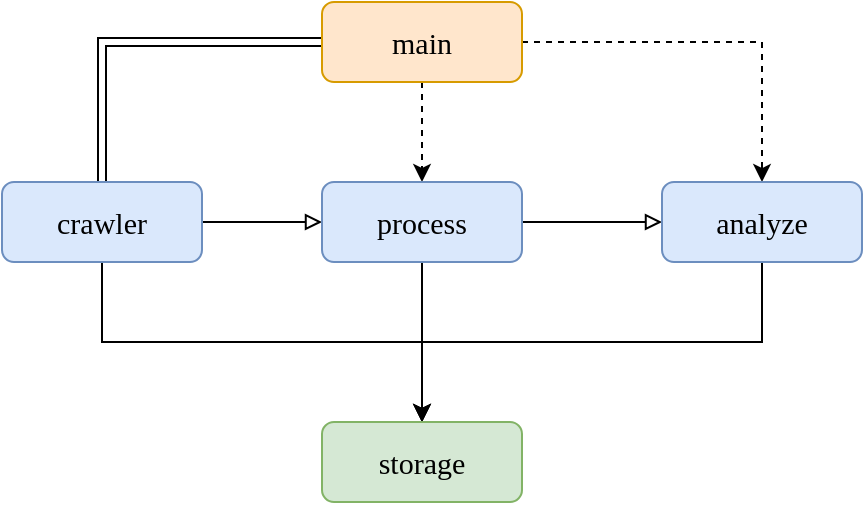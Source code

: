 <mxfile version="20.7.4" type="device"><diagram id="sVqybR4emraxO5NNiL1B" name="第 1 页"><mxGraphModel dx="1037" dy="704" grid="1" gridSize="10" guides="1" tooltips="1" connect="1" arrows="1" fold="1" page="1" pageScale="1" pageWidth="827" pageHeight="1169" math="0" shadow="0"><root><mxCell id="0"/><mxCell id="1" parent="0"/><mxCell id="TkYl-GC2LhYlBb9TdH5k-7" style="edgeStyle=orthogonalEdgeStyle;rounded=0;orthogonalLoop=1;jettySize=auto;html=1;exitX=0;exitY=0.5;exitDx=0;exitDy=0;entryX=0.5;entryY=0;entryDx=0;entryDy=0;fontFamily=Comic Sans MS;fontSize=15;shape=link;strokeWidth=1;" edge="1" parent="1" source="TkYl-GC2LhYlBb9TdH5k-1" target="TkYl-GC2LhYlBb9TdH5k-2"><mxGeometry relative="1" as="geometry"/></mxCell><mxCell id="TkYl-GC2LhYlBb9TdH5k-16" style="edgeStyle=orthogonalEdgeStyle;rounded=0;orthogonalLoop=1;jettySize=auto;html=1;exitX=0.5;exitY=1;exitDx=0;exitDy=0;entryX=0.5;entryY=0;entryDx=0;entryDy=0;fontFamily=Comic Sans MS;fontSize=15;dashed=1;" edge="1" parent="1" source="TkYl-GC2LhYlBb9TdH5k-1" target="TkYl-GC2LhYlBb9TdH5k-3"><mxGeometry relative="1" as="geometry"/></mxCell><mxCell id="TkYl-GC2LhYlBb9TdH5k-17" style="edgeStyle=orthogonalEdgeStyle;rounded=0;orthogonalLoop=1;jettySize=auto;html=1;exitX=1;exitY=0.5;exitDx=0;exitDy=0;entryX=0.5;entryY=0;entryDx=0;entryDy=0;dashed=1;fontFamily=Comic Sans MS;fontSize=15;" edge="1" parent="1" source="TkYl-GC2LhYlBb9TdH5k-1" target="TkYl-GC2LhYlBb9TdH5k-5"><mxGeometry relative="1" as="geometry"/></mxCell><mxCell id="TkYl-GC2LhYlBb9TdH5k-1" value="&lt;font style=&quot;font-size: 15px;&quot;&gt;main&lt;/font&gt;" style="rounded=1;whiteSpace=wrap;html=1;fillColor=#ffe6cc;strokeColor=#d79b00;fontFamily=Comic Sans MS;fontSize=15;" vertex="1" parent="1"><mxGeometry x="300" y="150" width="100" height="40" as="geometry"/></mxCell><mxCell id="TkYl-GC2LhYlBb9TdH5k-4" value="" style="edgeStyle=orthogonalEdgeStyle;rounded=0;orthogonalLoop=1;jettySize=auto;html=1;fontFamily=Comic Sans MS;fontSize=15;endArrow=block;endFill=0;" edge="1" parent="1" source="TkYl-GC2LhYlBb9TdH5k-2" target="TkYl-GC2LhYlBb9TdH5k-3"><mxGeometry relative="1" as="geometry"/></mxCell><mxCell id="TkYl-GC2LhYlBb9TdH5k-13" style="edgeStyle=orthogonalEdgeStyle;rounded=0;orthogonalLoop=1;jettySize=auto;html=1;exitX=0.5;exitY=1;exitDx=0;exitDy=0;entryX=0.5;entryY=0;entryDx=0;entryDy=0;fontFamily=Comic Sans MS;fontSize=15;" edge="1" parent="1" source="TkYl-GC2LhYlBb9TdH5k-2" target="TkYl-GC2LhYlBb9TdH5k-11"><mxGeometry relative="1" as="geometry"/></mxCell><mxCell id="TkYl-GC2LhYlBb9TdH5k-2" value="&lt;font style=&quot;font-size: 15px;&quot;&gt;crawler&lt;/font&gt;" style="rounded=1;whiteSpace=wrap;html=1;fillColor=#dae8fc;strokeColor=#6c8ebf;fontFamily=Comic Sans MS;fontSize=15;" vertex="1" parent="1"><mxGeometry x="140" y="240" width="100" height="40" as="geometry"/></mxCell><mxCell id="TkYl-GC2LhYlBb9TdH5k-6" value="" style="edgeStyle=orthogonalEdgeStyle;rounded=0;orthogonalLoop=1;jettySize=auto;html=1;fontFamily=Comic Sans MS;fontSize=15;endArrow=block;endFill=0;" edge="1" parent="1" source="TkYl-GC2LhYlBb9TdH5k-3" target="TkYl-GC2LhYlBb9TdH5k-5"><mxGeometry relative="1" as="geometry"/></mxCell><mxCell id="TkYl-GC2LhYlBb9TdH5k-14" style="edgeStyle=orthogonalEdgeStyle;rounded=0;orthogonalLoop=1;jettySize=auto;html=1;exitX=0.5;exitY=1;exitDx=0;exitDy=0;entryX=0.5;entryY=0;entryDx=0;entryDy=0;fontFamily=Comic Sans MS;fontSize=15;" edge="1" parent="1" source="TkYl-GC2LhYlBb9TdH5k-3" target="TkYl-GC2LhYlBb9TdH5k-11"><mxGeometry relative="1" as="geometry"/></mxCell><mxCell id="TkYl-GC2LhYlBb9TdH5k-3" value="&lt;font style=&quot;font-size: 15px;&quot;&gt;process&lt;/font&gt;" style="rounded=1;whiteSpace=wrap;html=1;fillColor=#dae8fc;strokeColor=#6c8ebf;fontFamily=Comic Sans MS;fontSize=15;" vertex="1" parent="1"><mxGeometry x="300" y="240" width="100" height="40" as="geometry"/></mxCell><mxCell id="TkYl-GC2LhYlBb9TdH5k-15" style="edgeStyle=orthogonalEdgeStyle;rounded=0;orthogonalLoop=1;jettySize=auto;html=1;exitX=0.5;exitY=1;exitDx=0;exitDy=0;entryX=0.5;entryY=0;entryDx=0;entryDy=0;fontFamily=Comic Sans MS;fontSize=15;" edge="1" parent="1" source="TkYl-GC2LhYlBb9TdH5k-5" target="TkYl-GC2LhYlBb9TdH5k-11"><mxGeometry relative="1" as="geometry"/></mxCell><mxCell id="TkYl-GC2LhYlBb9TdH5k-5" value="&lt;font style=&quot;font-size: 15px;&quot;&gt;analyze&lt;/font&gt;" style="rounded=1;whiteSpace=wrap;html=1;fillColor=#dae8fc;strokeColor=#6c8ebf;fontFamily=Comic Sans MS;fontSize=15;" vertex="1" parent="1"><mxGeometry x="470" y="240" width="100" height="40" as="geometry"/></mxCell><mxCell id="TkYl-GC2LhYlBb9TdH5k-11" value="&lt;font style=&quot;font-size: 15px;&quot;&gt;storage&lt;/font&gt;" style="rounded=1;whiteSpace=wrap;html=1;fillColor=#d5e8d4;strokeColor=#82b366;fontFamily=Comic Sans MS;fontSize=15;" vertex="1" parent="1"><mxGeometry x="300" y="360" width="100" height="40" as="geometry"/></mxCell></root></mxGraphModel></diagram></mxfile>